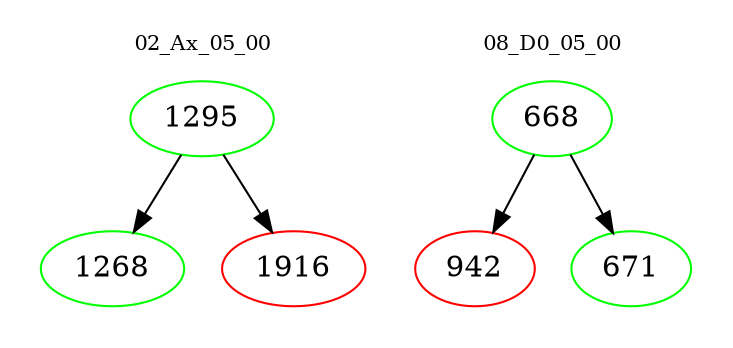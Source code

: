 digraph{
subgraph cluster_0 {
color = white
label = "02_Ax_05_00";
fontsize=10;
T0_1295 [label="1295", color="green"]
T0_1295 -> T0_1268 [color="black"]
T0_1268 [label="1268", color="green"]
T0_1295 -> T0_1916 [color="black"]
T0_1916 [label="1916", color="red"]
}
subgraph cluster_1 {
color = white
label = "08_D0_05_00";
fontsize=10;
T1_668 [label="668", color="green"]
T1_668 -> T1_942 [color="black"]
T1_942 [label="942", color="red"]
T1_668 -> T1_671 [color="black"]
T1_671 [label="671", color="green"]
}
}

